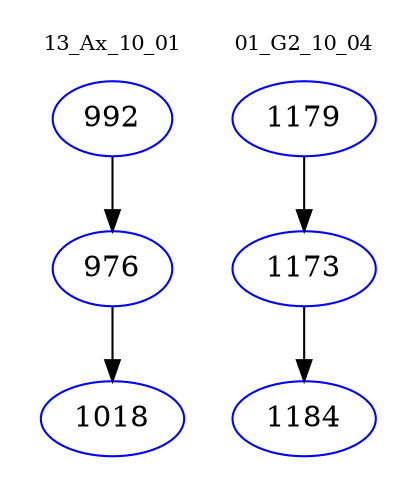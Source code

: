digraph{
subgraph cluster_0 {
color = white
label = "13_Ax_10_01";
fontsize=10;
T0_992 [label="992", color="blue"]
T0_992 -> T0_976 [color="black"]
T0_976 [label="976", color="blue"]
T0_976 -> T0_1018 [color="black"]
T0_1018 [label="1018", color="blue"]
}
subgraph cluster_1 {
color = white
label = "01_G2_10_04";
fontsize=10;
T1_1179 [label="1179", color="blue"]
T1_1179 -> T1_1173 [color="black"]
T1_1173 [label="1173", color="blue"]
T1_1173 -> T1_1184 [color="black"]
T1_1184 [label="1184", color="blue"]
}
}
